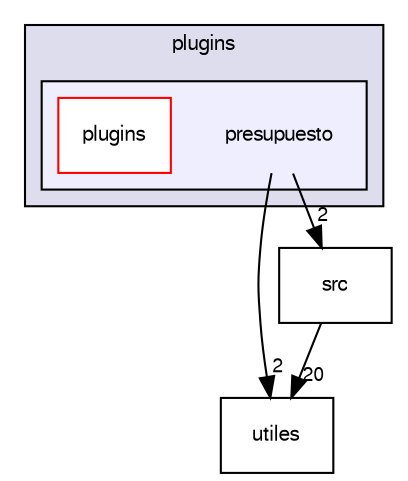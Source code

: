 digraph G {
  compound=true
  node [ fontsize=10, fontname="FreeSans"];
  edge [ labelfontsize=9, labelfontname="FreeSans"];
  subgraph clusterdir_2241d903d8b552fecd54d40d9c6f6ba2 {
    graph [ bgcolor="#ddddee", pencolor="black", label="plugins" fontname="FreeSans", fontsize=10, URL="dir_2241d903d8b552fecd54d40d9c6f6ba2.html"]
  subgraph clusterdir_1da355a7e1088ea8185f3059b3d0f9a3 {
    graph [ bgcolor="#eeeeff", pencolor="black", label="" URL="dir_1da355a7e1088ea8185f3059b3d0f9a3.html"];
    dir_1da355a7e1088ea8185f3059b3d0f9a3 [shape=plaintext label="presupuesto"];
    dir_942b8eefa034f346080edd470fa37383 [shape=box label="plugins" color="red" fillcolor="white" style="filled" URL="dir_942b8eefa034f346080edd470fa37383.html"];
  }
  }
  dir_96dd5dfec6529fa71a74b9d6ee5ac519 [shape=box label="utiles" URL="dir_96dd5dfec6529fa71a74b9d6ee5ac519.html"];
  dir_a6a96f4101e30ef9cb693fc53f8c1212 [shape=box label="src" URL="dir_a6a96f4101e30ef9cb693fc53f8c1212.html"];
  dir_1da355a7e1088ea8185f3059b3d0f9a3->dir_96dd5dfec6529fa71a74b9d6ee5ac519 [headlabel="2", labeldistance=1.5 headhref="dir_000012_000004.html"];
  dir_1da355a7e1088ea8185f3059b3d0f9a3->dir_a6a96f4101e30ef9cb693fc53f8c1212 [headlabel="2", labeldistance=1.5 headhref="dir_000012_000016.html"];
  dir_a6a96f4101e30ef9cb693fc53f8c1212->dir_96dd5dfec6529fa71a74b9d6ee5ac519 [headlabel="20", labeldistance=1.5 headhref="dir_000016_000004.html"];
}
